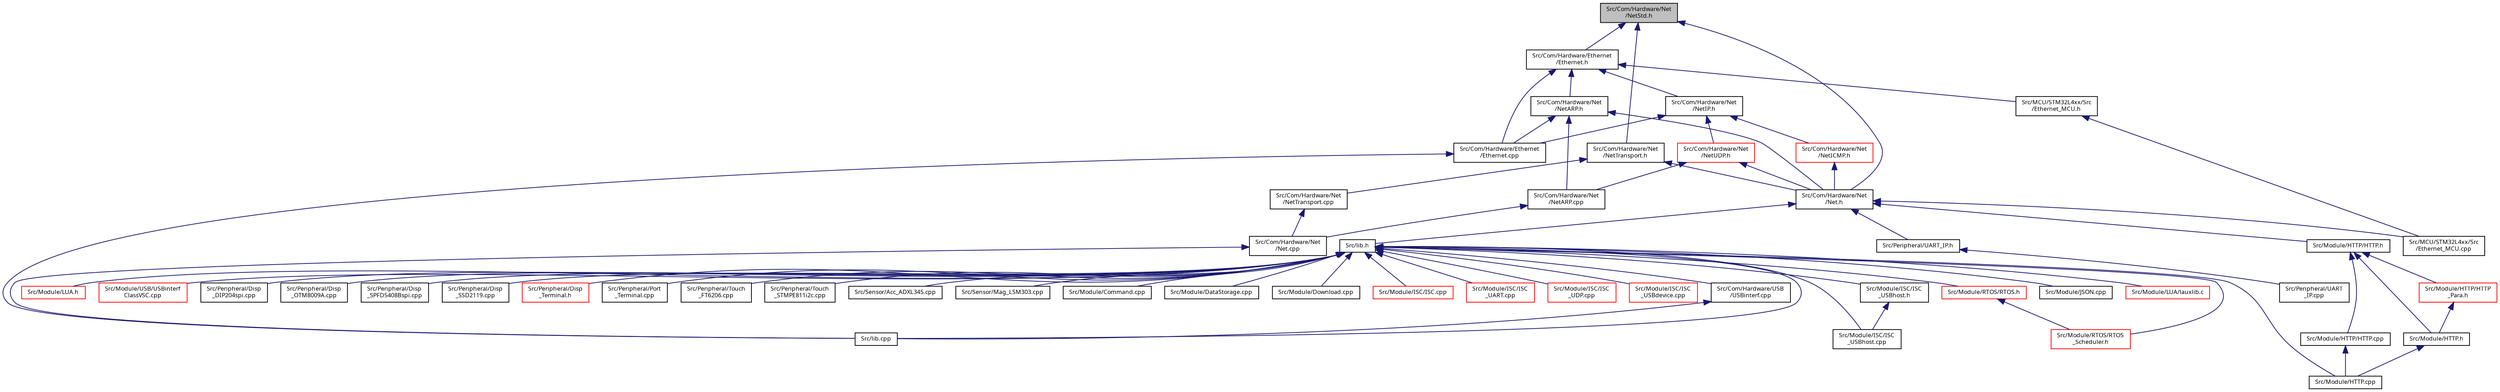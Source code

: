 digraph "Src/Com/Hardware/Net/NetStd.h"
{
  edge [fontname="Sans",fontsize="8",labelfontname="Sans",labelfontsize="8"];
  node [fontname="Sans",fontsize="8",shape=record];
  Node1 [label="Src/Com/Hardware/Net\l/NetStd.h",height=0.2,width=0.4,color="black", fillcolor="grey75", style="filled", fontcolor="black"];
  Node1 -> Node2 [dir="back",color="midnightblue",fontsize="8",style="solid",fontname="Sans"];
  Node2 [label="Src/Com/Hardware/Net\l/Net.h",height=0.2,width=0.4,color="black", fillcolor="white", style="filled",URL="$_net_8h.html"];
  Node2 -> Node3 [dir="back",color="midnightblue",fontsize="8",style="solid",fontname="Sans"];
  Node3 [label="Src/lib.h",height=0.2,width=0.4,color="black", fillcolor="white", style="filled",URL="$lib_8h.html",tooltip="Library main include file. "];
  Node3 -> Node4 [dir="back",color="midnightblue",fontsize="8",style="solid",fontname="Sans"];
  Node4 [label="Src/lib.cpp",height=0.2,width=0.4,color="black", fillcolor="white", style="filled",URL="$lib_8cpp.html",tooltip="Summary of complete library code. "];
  Node3 -> Node5 [dir="back",color="midnightblue",fontsize="8",style="solid",fontname="Sans"];
  Node5 [label="Src/Com/Hardware/USB\l/USBinterf.cpp",height=0.2,width=0.4,color="black", fillcolor="white", style="filled",URL="$_u_s_binterf_8cpp.html"];
  Node5 -> Node4 [dir="back",color="midnightblue",fontsize="8",style="solid",fontname="Sans"];
  Node3 -> Node6 [dir="back",color="midnightblue",fontsize="8",style="solid",fontname="Sans"];
  Node6 [label="Src/Module/Command.cpp",height=0.2,width=0.4,color="black", fillcolor="white", style="filled",URL="$_command_8cpp.html"];
  Node3 -> Node7 [dir="back",color="midnightblue",fontsize="8",style="solid",fontname="Sans"];
  Node7 [label="Src/Module/DataStorage.cpp",height=0.2,width=0.4,color="black", fillcolor="white", style="filled",URL="$_data_storage_8cpp_source.html"];
  Node3 -> Node8 [dir="back",color="midnightblue",fontsize="8",style="solid",fontname="Sans"];
  Node8 [label="Src/Module/Download.cpp",height=0.2,width=0.4,color="black", fillcolor="white", style="filled",URL="$_download_8cpp.html"];
  Node3 -> Node9 [dir="back",color="midnightblue",fontsize="8",style="solid",fontname="Sans"];
  Node9 [label="Src/Module/HTTP.cpp",height=0.2,width=0.4,color="black", fillcolor="white", style="filled",URL="$_h_t_t_p_8cpp.html"];
  Node3 -> Node10 [dir="back",color="midnightblue",fontsize="8",style="solid",fontname="Sans"];
  Node10 [label="Src/Module/ISC/ISC.cpp",height=0.2,width=0.4,color="red", fillcolor="white", style="filled",URL="$_i_s_c_2_i_s_c_8cpp_source.html"];
  Node3 -> Node11 [dir="back",color="midnightblue",fontsize="8",style="solid",fontname="Sans"];
  Node11 [label="Src/Module/ISC/ISC\l_UART.cpp",height=0.2,width=0.4,color="red", fillcolor="white", style="filled",URL="$_i_s_c___u_a_r_t_8cpp_source.html"];
  Node3 -> Node12 [dir="back",color="midnightblue",fontsize="8",style="solid",fontname="Sans"];
  Node12 [label="Src/Module/ISC/ISC\l_UDP.cpp",height=0.2,width=0.4,color="red", fillcolor="white", style="filled",URL="$_i_s_c___u_d_p_8cpp_source.html"];
  Node3 -> Node13 [dir="back",color="midnightblue",fontsize="8",style="solid",fontname="Sans"];
  Node13 [label="Src/Module/ISC/ISC\l_USBdevice.cpp",height=0.2,width=0.4,color="red", fillcolor="white", style="filled",URL="$_i_s_c___u_s_bdevice_8cpp_source.html"];
  Node3 -> Node14 [dir="back",color="midnightblue",fontsize="8",style="solid",fontname="Sans"];
  Node14 [label="Src/Module/ISC/ISC\l_USBhost.cpp",height=0.2,width=0.4,color="black", fillcolor="white", style="filled",URL="$_i_s_c___u_s_bhost_8cpp.html"];
  Node3 -> Node15 [dir="back",color="midnightblue",fontsize="8",style="solid",fontname="Sans"];
  Node15 [label="Src/Module/ISC/ISC\l_USBhost.h",height=0.2,width=0.4,color="black", fillcolor="white", style="filled",URL="$_i_s_c___u_s_bhost_8h_source.html"];
  Node15 -> Node14 [dir="back",color="midnightblue",fontsize="8",style="solid",fontname="Sans"];
  Node3 -> Node16 [dir="back",color="midnightblue",fontsize="8",style="solid",fontname="Sans"];
  Node16 [label="Src/Module/JSON.cpp",height=0.2,width=0.4,color="black", fillcolor="white", style="filled",URL="$_j_s_o_n_8cpp_source.html"];
  Node3 -> Node17 [dir="back",color="midnightblue",fontsize="8",style="solid",fontname="Sans"];
  Node17 [label="Src/Module/LUA/lauxlib.c",height=0.2,width=0.4,color="red", fillcolor="white", style="filled",URL="$lauxlib_8c_source.html"];
  Node3 -> Node18 [dir="back",color="midnightblue",fontsize="8",style="solid",fontname="Sans"];
  Node18 [label="Src/Module/LUA.h",height=0.2,width=0.4,color="red", fillcolor="white", style="filled",URL="$lua_8h_source.html"];
  Node3 -> Node19 [dir="back",color="midnightblue",fontsize="8",style="solid",fontname="Sans"];
  Node19 [label="Src/Module/RTOS/RTOS.h",height=0.2,width=0.4,color="red", fillcolor="white", style="filled",URL="$_r_t_o_s_2_r_t_o_s_8h.html"];
  Node19 -> Node20 [dir="back",color="midnightblue",fontsize="8",style="solid",fontname="Sans"];
  Node20 [label="Src/Module/RTOS/RTOS\l_Scheduler.h",height=0.2,width=0.4,color="red", fillcolor="white", style="filled",URL="$_r_t_o_s___scheduler_8h.html"];
  Node3 -> Node20 [dir="back",color="midnightblue",fontsize="8",style="solid",fontname="Sans"];
  Node3 -> Node21 [dir="back",color="midnightblue",fontsize="8",style="solid",fontname="Sans"];
  Node21 [label="Src/Module/USB/USBinterf\lClassVSC.cpp",height=0.2,width=0.4,color="red", fillcolor="white", style="filled",URL="$_u_s_binterf_class_v_s_c_8cpp.html"];
  Node3 -> Node22 [dir="back",color="midnightblue",fontsize="8",style="solid",fontname="Sans"];
  Node22 [label="Src/Peripheral/Disp\l_DIP204spi.cpp",height=0.2,width=0.4,color="black", fillcolor="white", style="filled",URL="$_disp___d_i_p204spi_8cpp.html"];
  Node3 -> Node23 [dir="back",color="midnightblue",fontsize="8",style="solid",fontname="Sans"];
  Node23 [label="Src/Peripheral/Disp\l_OTM8009A.cpp",height=0.2,width=0.4,color="black", fillcolor="white", style="filled",URL="$_disp___o_t_m8009_a_8cpp.html"];
  Node3 -> Node24 [dir="back",color="midnightblue",fontsize="8",style="solid",fontname="Sans"];
  Node24 [label="Src/Peripheral/Disp\l_SPFD5408Bspi.cpp",height=0.2,width=0.4,color="black", fillcolor="white", style="filled",URL="$_disp___s_p_f_d5408_bspi_8cpp.html"];
  Node3 -> Node25 [dir="back",color="midnightblue",fontsize="8",style="solid",fontname="Sans"];
  Node25 [label="Src/Peripheral/Disp\l_SSD2119.cpp",height=0.2,width=0.4,color="black", fillcolor="white", style="filled",URL="$_disp___s_s_d2119_8cpp.html"];
  Node3 -> Node26 [dir="back",color="midnightblue",fontsize="8",style="solid",fontname="Sans"];
  Node26 [label="Src/Peripheral/Disp\l_Terminal.h",height=0.2,width=0.4,color="red", fillcolor="white", style="filled",URL="$_disp___terminal_8h.html"];
  Node3 -> Node27 [dir="back",color="midnightblue",fontsize="8",style="solid",fontname="Sans"];
  Node27 [label="Src/Peripheral/Port\l_Terminal.cpp",height=0.2,width=0.4,color="black", fillcolor="white", style="filled",URL="$_port___terminal_8cpp.html"];
  Node3 -> Node28 [dir="back",color="midnightblue",fontsize="8",style="solid",fontname="Sans"];
  Node28 [label="Src/Peripheral/Touch\l_FT6206.cpp",height=0.2,width=0.4,color="black", fillcolor="white", style="filled",URL="$_touch___f_t6206_8cpp.html"];
  Node3 -> Node29 [dir="back",color="midnightblue",fontsize="8",style="solid",fontname="Sans"];
  Node29 [label="Src/Peripheral/Touch\l_STMPE811i2c.cpp",height=0.2,width=0.4,color="black", fillcolor="white", style="filled",URL="$_touch___s_t_m_p_e811i2c_8cpp.html"];
  Node3 -> Node30 [dir="back",color="midnightblue",fontsize="8",style="solid",fontname="Sans"];
  Node30 [label="Src/Sensor/Acc_ADXL345.cpp",height=0.2,width=0.4,color="black", fillcolor="white", style="filled",URL="$_acc___a_d_x_l345_8cpp.html"];
  Node3 -> Node31 [dir="back",color="midnightblue",fontsize="8",style="solid",fontname="Sans"];
  Node31 [label="Src/Sensor/Mag_LSM303.cpp",height=0.2,width=0.4,color="black", fillcolor="white", style="filled",URL="$_mag___l_s_m303_8cpp.html"];
  Node2 -> Node32 [dir="back",color="midnightblue",fontsize="8",style="solid",fontname="Sans"];
  Node32 [label="Src/MCU/STM32L4xx/Src\l/Ethernet_MCU.cpp",height=0.2,width=0.4,color="black", fillcolor="white", style="filled",URL="$_ethernet___m_c_u_8cpp_source.html"];
  Node2 -> Node33 [dir="back",color="midnightblue",fontsize="8",style="solid",fontname="Sans"];
  Node33 [label="Src/Module/HTTP/HTTP.h",height=0.2,width=0.4,color="black", fillcolor="white", style="filled",URL="$_h_t_t_p_2_h_t_t_p_8h_source.html"];
  Node33 -> Node34 [dir="back",color="midnightblue",fontsize="8",style="solid",fontname="Sans"];
  Node34 [label="Src/Module/HTTP/HTTP.cpp",height=0.2,width=0.4,color="black", fillcolor="white", style="filled",URL="$_h_t_t_p_2_h_t_t_p_8cpp_source.html"];
  Node34 -> Node9 [dir="back",color="midnightblue",fontsize="8",style="solid",fontname="Sans"];
  Node33 -> Node35 [dir="back",color="midnightblue",fontsize="8",style="solid",fontname="Sans"];
  Node35 [label="Src/Module/HTTP/HTTP\l_Para.h",height=0.2,width=0.4,color="red", fillcolor="white", style="filled",URL="$_h_t_t_p___para_8h.html"];
  Node35 -> Node36 [dir="back",color="midnightblue",fontsize="8",style="solid",fontname="Sans"];
  Node36 [label="Src/Module/HTTP.h",height=0.2,width=0.4,color="black", fillcolor="white", style="filled",URL="$_h_t_t_p_8h.html"];
  Node36 -> Node9 [dir="back",color="midnightblue",fontsize="8",style="solid",fontname="Sans"];
  Node33 -> Node36 [dir="back",color="midnightblue",fontsize="8",style="solid",fontname="Sans"];
  Node2 -> Node37 [dir="back",color="midnightblue",fontsize="8",style="solid",fontname="Sans"];
  Node37 [label="Src/Peripheral/UART_IP.h",height=0.2,width=0.4,color="black", fillcolor="white", style="filled",URL="$_u_a_r_t___i_p_8h.html"];
  Node37 -> Node38 [dir="back",color="midnightblue",fontsize="8",style="solid",fontname="Sans"];
  Node38 [label="Src/Peripheral/UART\l_IP.cpp",height=0.2,width=0.4,color="black", fillcolor="white", style="filled",URL="$_u_a_r_t___i_p_8cpp.html"];
  Node1 -> Node39 [dir="back",color="midnightblue",fontsize="8",style="solid",fontname="Sans"];
  Node39 [label="Src/Com/Hardware/Net\l/NetTransport.h",height=0.2,width=0.4,color="black", fillcolor="white", style="filled",URL="$_net_transport_8h_source.html"];
  Node39 -> Node2 [dir="back",color="midnightblue",fontsize="8",style="solid",fontname="Sans"];
  Node39 -> Node40 [dir="back",color="midnightblue",fontsize="8",style="solid",fontname="Sans"];
  Node40 [label="Src/Com/Hardware/Net\l/NetTransport.cpp",height=0.2,width=0.4,color="black", fillcolor="white", style="filled",URL="$_net_transport_8cpp_source.html"];
  Node40 -> Node41 [dir="back",color="midnightblue",fontsize="8",style="solid",fontname="Sans"];
  Node41 [label="Src/Com/Hardware/Net\l/Net.cpp",height=0.2,width=0.4,color="black", fillcolor="white", style="filled",URL="$_net_8cpp.html"];
  Node41 -> Node4 [dir="back",color="midnightblue",fontsize="8",style="solid",fontname="Sans"];
  Node1 -> Node42 [dir="back",color="midnightblue",fontsize="8",style="solid",fontname="Sans"];
  Node42 [label="Src/Com/Hardware/Ethernet\l/Ethernet.h",height=0.2,width=0.4,color="black", fillcolor="white", style="filled",URL="$_ethernet_8h_source.html"];
  Node42 -> Node43 [dir="back",color="midnightblue",fontsize="8",style="solid",fontname="Sans"];
  Node43 [label="Src/Com/Hardware/Net\l/NetARP.h",height=0.2,width=0.4,color="black", fillcolor="white", style="filled",URL="$_net_a_r_p_8h_source.html"];
  Node43 -> Node2 [dir="back",color="midnightblue",fontsize="8",style="solid",fontname="Sans"];
  Node43 -> Node44 [dir="back",color="midnightblue",fontsize="8",style="solid",fontname="Sans"];
  Node44 [label="Src/Com/Hardware/Ethernet\l/Ethernet.cpp",height=0.2,width=0.4,color="black", fillcolor="white", style="filled",URL="$_ethernet_8cpp_source.html"];
  Node44 -> Node4 [dir="back",color="midnightblue",fontsize="8",style="solid",fontname="Sans"];
  Node43 -> Node45 [dir="back",color="midnightblue",fontsize="8",style="solid",fontname="Sans"];
  Node45 [label="Src/Com/Hardware/Net\l/NetARP.cpp",height=0.2,width=0.4,color="black", fillcolor="white", style="filled",URL="$_net_a_r_p_8cpp_source.html"];
  Node45 -> Node41 [dir="back",color="midnightblue",fontsize="8",style="solid",fontname="Sans"];
  Node42 -> Node46 [dir="back",color="midnightblue",fontsize="8",style="solid",fontname="Sans"];
  Node46 [label="Src/Com/Hardware/Net\l/NetIP.h",height=0.2,width=0.4,color="black", fillcolor="white", style="filled",URL="$_net_i_p_8h_source.html"];
  Node46 -> Node47 [dir="back",color="midnightblue",fontsize="8",style="solid",fontname="Sans"];
  Node47 [label="Src/Com/Hardware/Net\l/NetUDP.h",height=0.2,width=0.4,color="red", fillcolor="white", style="filled",URL="$_net_u_d_p_8h_source.html"];
  Node47 -> Node2 [dir="back",color="midnightblue",fontsize="8",style="solid",fontname="Sans"];
  Node47 -> Node45 [dir="back",color="midnightblue",fontsize="8",style="solid",fontname="Sans"];
  Node46 -> Node48 [dir="back",color="midnightblue",fontsize="8",style="solid",fontname="Sans"];
  Node48 [label="Src/Com/Hardware/Net\l/NetICMP.h",height=0.2,width=0.4,color="red", fillcolor="white", style="filled",URL="$_net_i_c_m_p_8h_source.html"];
  Node48 -> Node2 [dir="back",color="midnightblue",fontsize="8",style="solid",fontname="Sans"];
  Node46 -> Node44 [dir="back",color="midnightblue",fontsize="8",style="solid",fontname="Sans"];
  Node42 -> Node44 [dir="back",color="midnightblue",fontsize="8",style="solid",fontname="Sans"];
  Node42 -> Node49 [dir="back",color="midnightblue",fontsize="8",style="solid",fontname="Sans"];
  Node49 [label="Src/MCU/STM32L4xx/Src\l/Ethernet_MCU.h",height=0.2,width=0.4,color="black", fillcolor="white", style="filled",URL="$_ethernet___m_c_u_8h_source.html"];
  Node49 -> Node32 [dir="back",color="midnightblue",fontsize="8",style="solid",fontname="Sans"];
}
